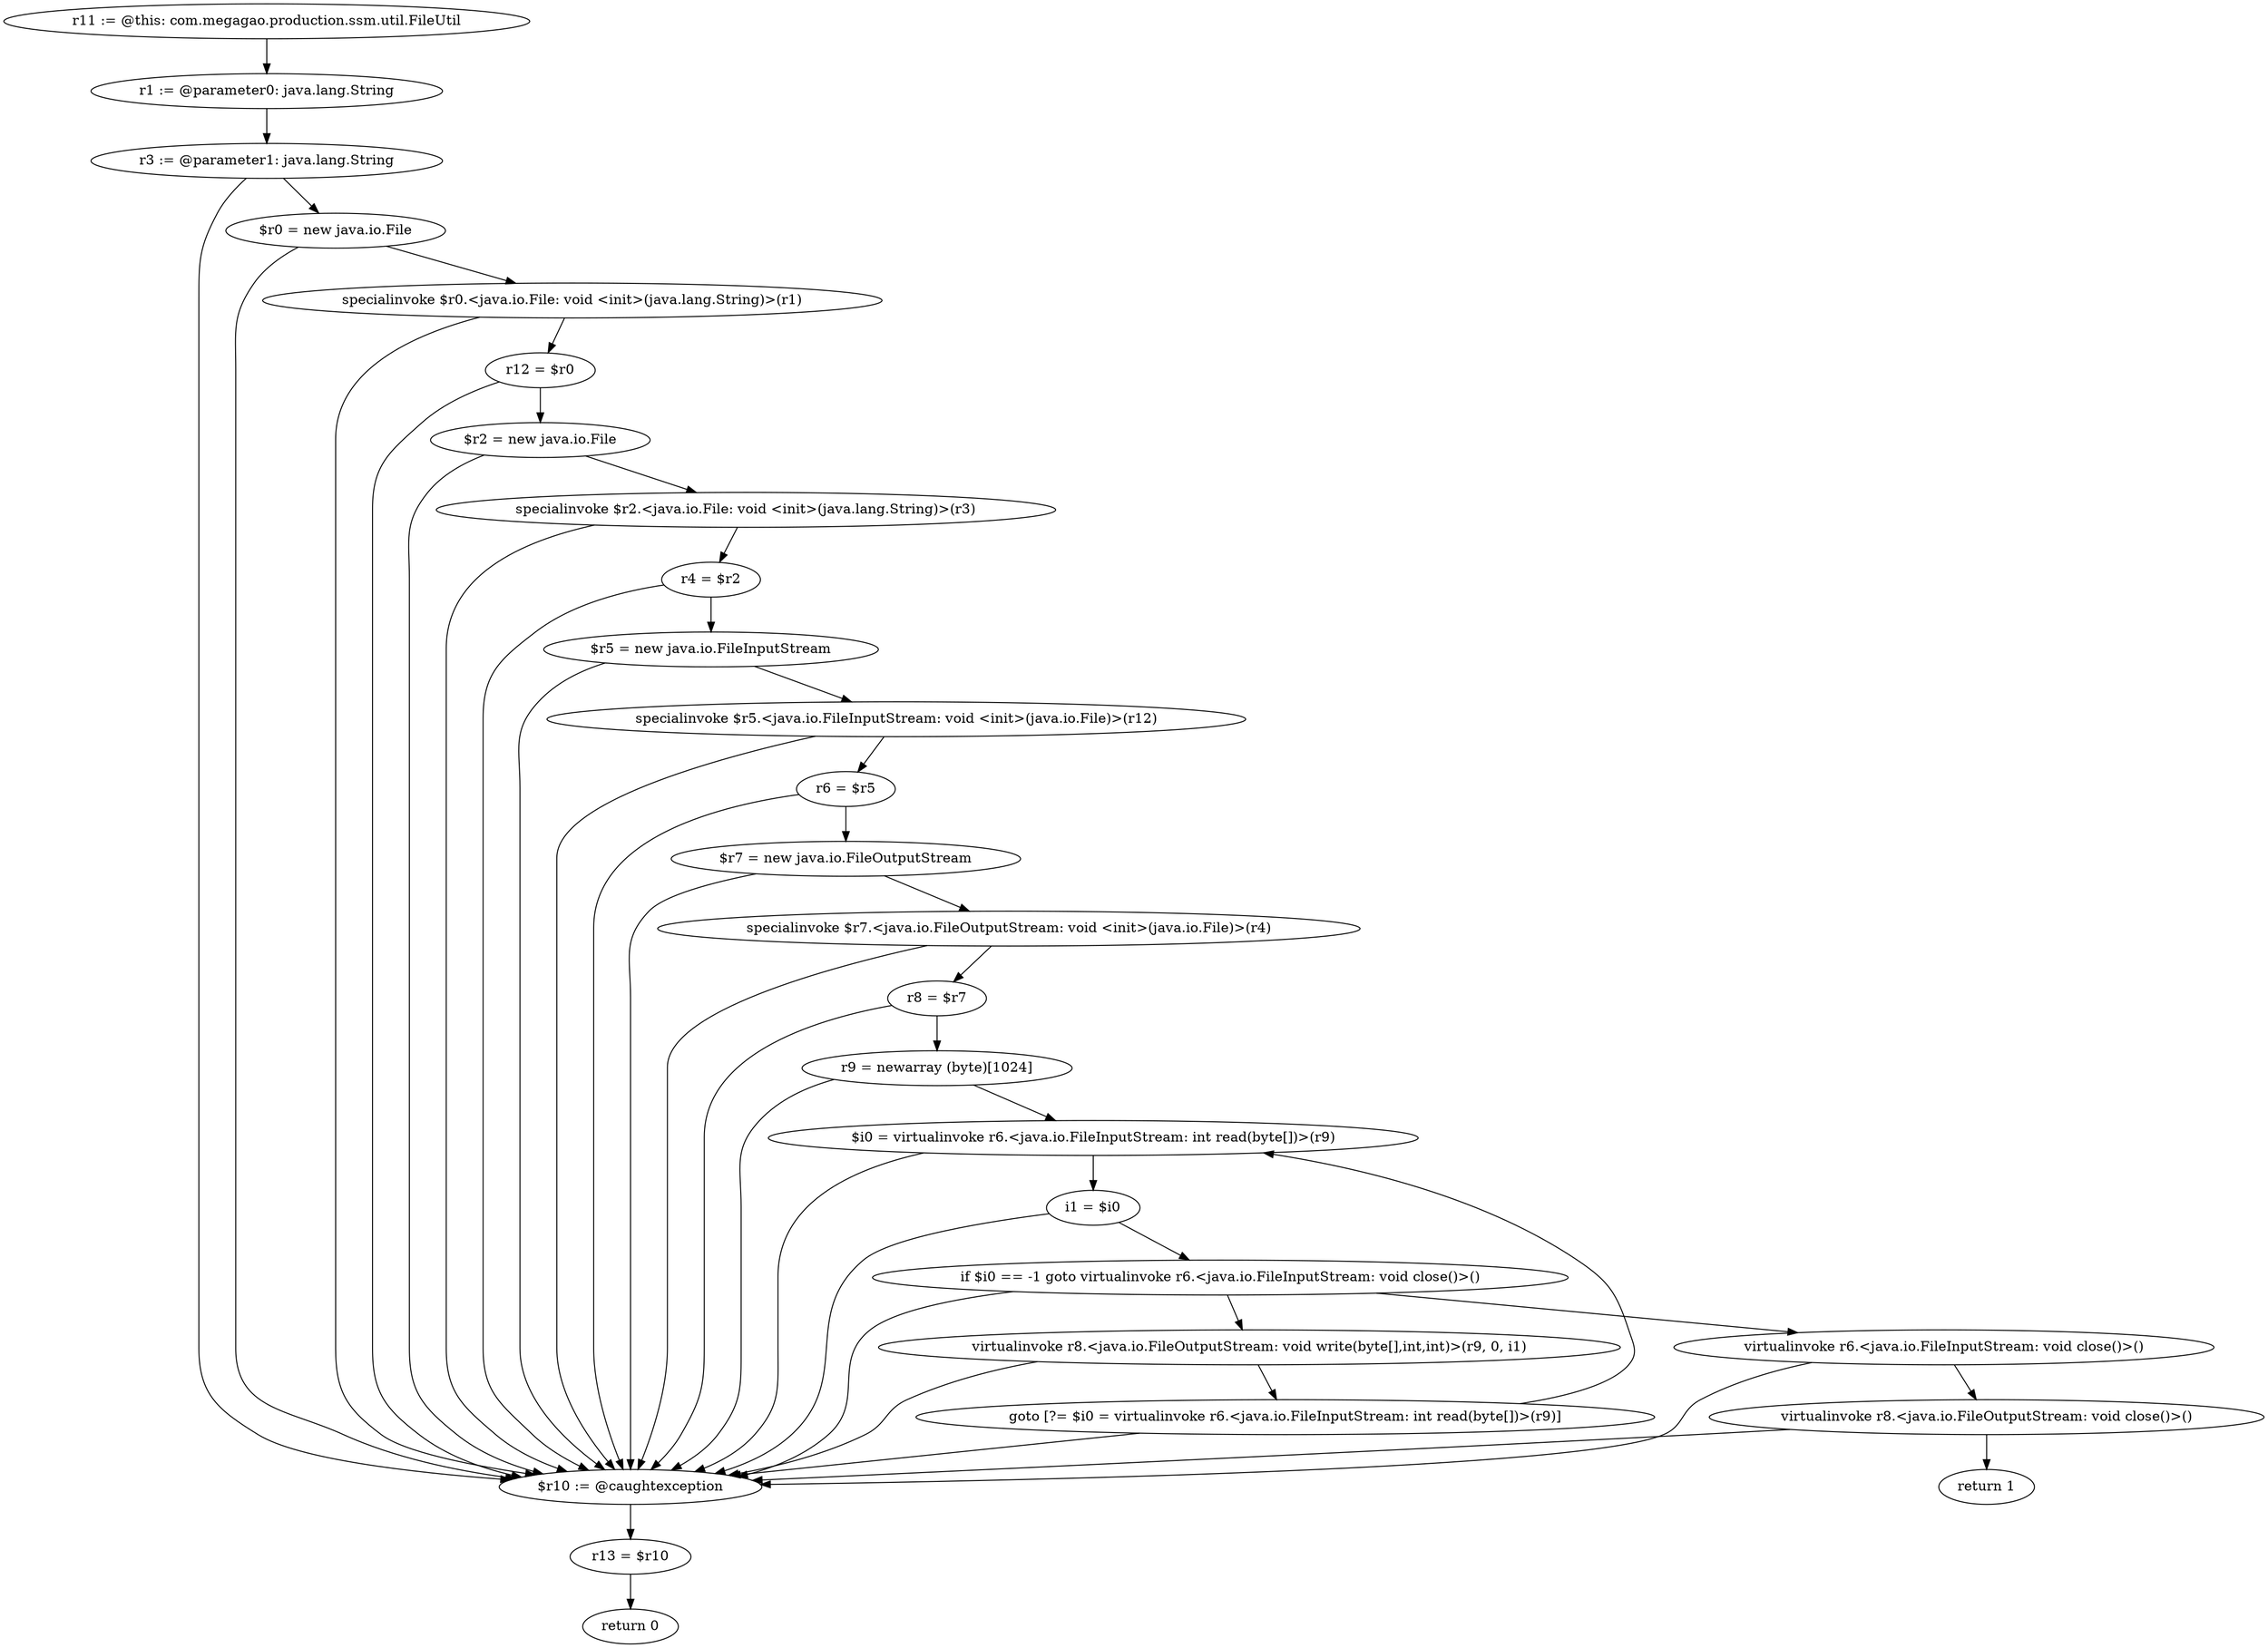 digraph "unitGraph" {
    "r11 := @this: com.megagao.production.ssm.util.FileUtil"
    "r1 := @parameter0: java.lang.String"
    "r3 := @parameter1: java.lang.String"
    "$r0 = new java.io.File"
    "specialinvoke $r0.<java.io.File: void <init>(java.lang.String)>(r1)"
    "r12 = $r0"
    "$r2 = new java.io.File"
    "specialinvoke $r2.<java.io.File: void <init>(java.lang.String)>(r3)"
    "r4 = $r2"
    "$r5 = new java.io.FileInputStream"
    "specialinvoke $r5.<java.io.FileInputStream: void <init>(java.io.File)>(r12)"
    "r6 = $r5"
    "$r7 = new java.io.FileOutputStream"
    "specialinvoke $r7.<java.io.FileOutputStream: void <init>(java.io.File)>(r4)"
    "r8 = $r7"
    "r9 = newarray (byte)[1024]"
    "$i0 = virtualinvoke r6.<java.io.FileInputStream: int read(byte[])>(r9)"
    "i1 = $i0"
    "if $i0 == -1 goto virtualinvoke r6.<java.io.FileInputStream: void close()>()"
    "virtualinvoke r8.<java.io.FileOutputStream: void write(byte[],int,int)>(r9, 0, i1)"
    "goto [?= $i0 = virtualinvoke r6.<java.io.FileInputStream: int read(byte[])>(r9)]"
    "virtualinvoke r6.<java.io.FileInputStream: void close()>()"
    "virtualinvoke r8.<java.io.FileOutputStream: void close()>()"
    "return 1"
    "$r10 := @caughtexception"
    "r13 = $r10"
    "return 0"
    "r11 := @this: com.megagao.production.ssm.util.FileUtil"->"r1 := @parameter0: java.lang.String";
    "r1 := @parameter0: java.lang.String"->"r3 := @parameter1: java.lang.String";
    "r3 := @parameter1: java.lang.String"->"$r0 = new java.io.File";
    "r3 := @parameter1: java.lang.String"->"$r10 := @caughtexception";
    "$r0 = new java.io.File"->"specialinvoke $r0.<java.io.File: void <init>(java.lang.String)>(r1)";
    "$r0 = new java.io.File"->"$r10 := @caughtexception";
    "specialinvoke $r0.<java.io.File: void <init>(java.lang.String)>(r1)"->"r12 = $r0";
    "specialinvoke $r0.<java.io.File: void <init>(java.lang.String)>(r1)"->"$r10 := @caughtexception";
    "r12 = $r0"->"$r2 = new java.io.File";
    "r12 = $r0"->"$r10 := @caughtexception";
    "$r2 = new java.io.File"->"specialinvoke $r2.<java.io.File: void <init>(java.lang.String)>(r3)";
    "$r2 = new java.io.File"->"$r10 := @caughtexception";
    "specialinvoke $r2.<java.io.File: void <init>(java.lang.String)>(r3)"->"r4 = $r2";
    "specialinvoke $r2.<java.io.File: void <init>(java.lang.String)>(r3)"->"$r10 := @caughtexception";
    "r4 = $r2"->"$r5 = new java.io.FileInputStream";
    "r4 = $r2"->"$r10 := @caughtexception";
    "$r5 = new java.io.FileInputStream"->"specialinvoke $r5.<java.io.FileInputStream: void <init>(java.io.File)>(r12)";
    "$r5 = new java.io.FileInputStream"->"$r10 := @caughtexception";
    "specialinvoke $r5.<java.io.FileInputStream: void <init>(java.io.File)>(r12)"->"r6 = $r5";
    "specialinvoke $r5.<java.io.FileInputStream: void <init>(java.io.File)>(r12)"->"$r10 := @caughtexception";
    "r6 = $r5"->"$r7 = new java.io.FileOutputStream";
    "r6 = $r5"->"$r10 := @caughtexception";
    "$r7 = new java.io.FileOutputStream"->"specialinvoke $r7.<java.io.FileOutputStream: void <init>(java.io.File)>(r4)";
    "$r7 = new java.io.FileOutputStream"->"$r10 := @caughtexception";
    "specialinvoke $r7.<java.io.FileOutputStream: void <init>(java.io.File)>(r4)"->"r8 = $r7";
    "specialinvoke $r7.<java.io.FileOutputStream: void <init>(java.io.File)>(r4)"->"$r10 := @caughtexception";
    "r8 = $r7"->"r9 = newarray (byte)[1024]";
    "r8 = $r7"->"$r10 := @caughtexception";
    "r9 = newarray (byte)[1024]"->"$i0 = virtualinvoke r6.<java.io.FileInputStream: int read(byte[])>(r9)";
    "r9 = newarray (byte)[1024]"->"$r10 := @caughtexception";
    "$i0 = virtualinvoke r6.<java.io.FileInputStream: int read(byte[])>(r9)"->"i1 = $i0";
    "$i0 = virtualinvoke r6.<java.io.FileInputStream: int read(byte[])>(r9)"->"$r10 := @caughtexception";
    "i1 = $i0"->"if $i0 == -1 goto virtualinvoke r6.<java.io.FileInputStream: void close()>()";
    "i1 = $i0"->"$r10 := @caughtexception";
    "if $i0 == -1 goto virtualinvoke r6.<java.io.FileInputStream: void close()>()"->"virtualinvoke r8.<java.io.FileOutputStream: void write(byte[],int,int)>(r9, 0, i1)";
    "if $i0 == -1 goto virtualinvoke r6.<java.io.FileInputStream: void close()>()"->"virtualinvoke r6.<java.io.FileInputStream: void close()>()";
    "if $i0 == -1 goto virtualinvoke r6.<java.io.FileInputStream: void close()>()"->"$r10 := @caughtexception";
    "virtualinvoke r8.<java.io.FileOutputStream: void write(byte[],int,int)>(r9, 0, i1)"->"goto [?= $i0 = virtualinvoke r6.<java.io.FileInputStream: int read(byte[])>(r9)]";
    "virtualinvoke r8.<java.io.FileOutputStream: void write(byte[],int,int)>(r9, 0, i1)"->"$r10 := @caughtexception";
    "goto [?= $i0 = virtualinvoke r6.<java.io.FileInputStream: int read(byte[])>(r9)]"->"$i0 = virtualinvoke r6.<java.io.FileInputStream: int read(byte[])>(r9)";
    "goto [?= $i0 = virtualinvoke r6.<java.io.FileInputStream: int read(byte[])>(r9)]"->"$r10 := @caughtexception";
    "virtualinvoke r6.<java.io.FileInputStream: void close()>()"->"virtualinvoke r8.<java.io.FileOutputStream: void close()>()";
    "virtualinvoke r6.<java.io.FileInputStream: void close()>()"->"$r10 := @caughtexception";
    "virtualinvoke r8.<java.io.FileOutputStream: void close()>()"->"return 1";
    "virtualinvoke r8.<java.io.FileOutputStream: void close()>()"->"$r10 := @caughtexception";
    "$r10 := @caughtexception"->"r13 = $r10";
    "r13 = $r10"->"return 0";
}
